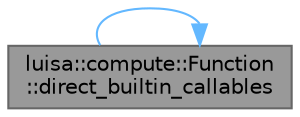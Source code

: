 digraph "luisa::compute::Function::direct_builtin_callables"
{
 // LATEX_PDF_SIZE
  bgcolor="transparent";
  edge [fontname=Helvetica,fontsize=10,labelfontname=Helvetica,labelfontsize=10];
  node [fontname=Helvetica,fontsize=10,shape=box,height=0.2,width=0.4];
  rankdir="LR";
  Node1 [id="Node000001",label="luisa::compute::Function\l::direct_builtin_callables",height=0.2,width=0.4,color="gray40", fillcolor="grey60", style="filled", fontcolor="black",tooltip="Return builtin callables that are directly used by this function"];
  Node1 -> Node1 [id="edge1_Node000001_Node000001",color="steelblue1",style="solid",tooltip=" "];
}
